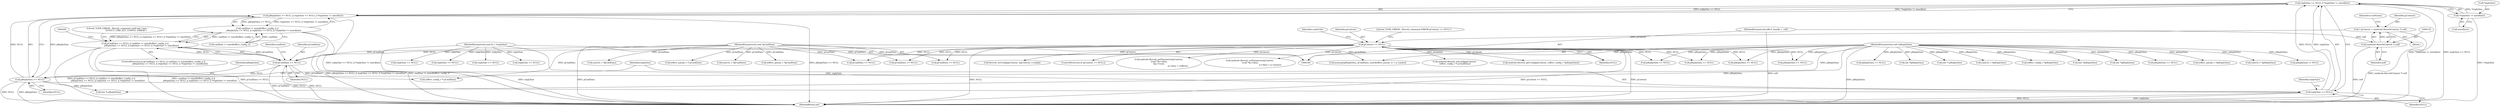 digraph "0_Android_aeea52da00d210587fb3ed895de3d5f2e0264c88_6@API" {
"1000182" [label="(Call,replySize == NULL || *replySize != sizeof(int))"];
"1000183" [label="(Call,replySize == NULL)"];
"1000111" [label="(MethodParameterIn,uint32_t *replySize)"];
"1000179" [label="(Call,pReplyData == NULL)"];
"1000112" [label="(MethodParameterIn,void *pReplyData)"];
"1000170" [label="(Call,pCmdData == NULL)"];
"1000110" [label="(MethodParameterIn,void *pCmdData)"];
"1000127" [label="(Call,pContext == NULL)"];
"1000115" [label="(Call,* pContext = (android::ReverbContext *) self)"];
"1000117" [label="(Call,(android::ReverbContext *) self)"];
"1000107" [label="(MethodParameterIn,effect_handle_t  self)"];
"1000186" [label="(Call,*replySize != sizeof(int))"];
"1000178" [label="(Call,pReplyData == NULL || replySize == NULL || *replySize != sizeof(int))"];
"1000173" [label="(Call,cmdSize != sizeof(effect_config_t) ||\n                    pReplyData == NULL || replySize == NULL || *replySize != sizeof(int))"];
"1000169" [label="(Call,pCmdData == NULL || cmdSize != sizeof(effect_config_t) ||\n                    pReplyData == NULL || replySize == NULL || *replySize != sizeof(int))"];
"1000183" [label="(Call,replySize == NULL)"];
"1000169" [label="(Call,pCmdData == NULL || cmdSize != sizeof(effect_config_t) ||\n                    pReplyData == NULL || replySize == NULL || *replySize != sizeof(int))"];
"1000172" [label="(Identifier,NULL)"];
"1000185" [label="(Identifier,NULL)"];
"1000392" [label="(Call,(effect_param_t *) pCmdData)"];
"1000199" [label="(Call,(int *) pReplyData)"];
"1000113" [label="(Block,)"];
"1000187" [label="(Call,*replySize)"];
"1000174" [label="(Call,cmdSize != sizeof(effect_config_t))"];
"1000115" [label="(Call,* pContext = (android::ReverbContext *) self)"];
"1000271" [label="(Call,pReplyData == NULL)"];
"1000431" [label="(Call,pReplyData == NULL)"];
"1000175" [label="(Identifier,cmdSize)"];
"1000126" [label="(ControlStructure,if (pContext == NULL))"];
"1000543" [label="(Call,pCmdData == NULL)"];
"1000178" [label="(Call,pReplyData == NULL || replySize == NULL || *replySize != sizeof(int))"];
"1000211" [label="(Call,pReplyData == NULL)"];
"1000146" [label="(Call,replySize == NULL)"];
"1000668" [label="(MethodReturn,int)"];
"1000193" [label="(Literal,\"\tLVM_ERROR : Reverb_command cmdCode Case: \"\n                         \"EFFECT_CMD_SET_CONFIG: ERROR\")"];
"1000410" [label="(Call,(int *)pReplyData)"];
"1000182" [label="(Call,replySize == NULL || *replySize != sizeof(int))"];
"1000179" [label="(Call,pReplyData == NULL)"];
"1000142" [label="(Call,pReplyData == NULL)"];
"1000327" [label="(Call,android::Reverb_getParameter(pContext,\n (void *)p->data,\n &p->vsize,\n                                                          p->data + voffset))"];
"1000181" [label="(Identifier,NULL)"];
"1000188" [label="(Identifier,replySize)"];
"1000171" [label="(Identifier,pCmdData)"];
"1000162" [label="(Call,(int *) pReplyData)"];
"1000608" [label="(Call,(uint32_t *)pReplyData)"];
"1000231" [label="(Call,(effect_config_t *)pReplyData)"];
"1000111" [label="(MethodParameterIn,uint32_t *replySize)"];
"1000110" [label="(MethodParameterIn,void *pCmdData)"];
"1000413" [label="(Call,android::Reverb_setParameter(pContext,\n (void *)p->data,\n                                                              p->data + p->psize))"];
"1000502" [label="(Call,pReplyData == NULL)"];
"1000253" [label="(Call,pCmdData == NULL)"];
"1000137" [label="(Identifier,cmdCode)"];
"1000202" [label="(Call,android::Reverb_setConfig(pContext,\n (effect_config_t *) pCmdData))"];
"1000459" [label="(Call,(int *)pReplyData)"];
"1000375" [label="(Call,replySize == NULL)"];
"1000572" [label="(Call,(uint32_t *)pCmdData)"];
"1000116" [label="(Identifier,pContext)"];
"1000107" [label="(MethodParameterIn,effect_handle_t  self)"];
"1000530" [label="(Call,(int *)pReplyData)"];
"1000168" [label="(ControlStructure,if (pCmdData == NULL || cmdSize != sizeof(effect_config_t) ||\n                    pReplyData == NULL || replySize == NULL || *replySize != sizeof(int)))"];
"1000189" [label="(Call,sizeof(int))"];
"1000371" [label="(Call,pReplyData == NULL)"];
"1000229" [label="(Call,android::Reverb_getConfig(pContext, (effect_config_t *)pReplyData))"];
"1000173" [label="(Call,cmdSize != sizeof(effect_config_t) ||\n                    pReplyData == NULL || replySize == NULL || *replySize != sizeof(int))"];
"1000170" [label="(Call,pCmdData == NULL)"];
"1000186" [label="(Call,*replySize != sizeof(int))"];
"1000304" [label="(Call,(effect_param_t *)pReplyData)"];
"1000124" [label="(Identifier,LvmStatus)"];
"1000117" [label="(Call,(android::ReverbContext *) self)"];
"1000359" [label="(Call,pCmdData == NULL)"];
"1000129" [label="(Identifier,NULL)"];
"1000180" [label="(Identifier,pReplyData)"];
"1000119" [label="(Identifier,self)"];
"1000248" [label="(Call,(effect_param_t *)pCmdData)"];
"1000275" [label="(Call,replySize == NULL)"];
"1000127" [label="(Call,pContext == NULL)"];
"1000599" [label="(Call,(uint32_t *)pReplyData)"];
"1000589" [label="(Call,(uint32_t *)pCmdData)"];
"1000559" [label="(Call,pReplyData != NULL)"];
"1000204" [label="(Call,(effect_config_t *) pCmdData)"];
"1000215" [label="(Call,replySize == NULL)"];
"1000293" [label="(Call,memcpy(pReplyData, pCmdData, sizeof(effect_param_t) + p->psize))"];
"1000112" [label="(MethodParameterIn,void *pReplyData)"];
"1000128" [label="(Identifier,pContext)"];
"1000132" [label="(Literal,\"\tLVM_ERROR : Reverb_command ERROR pContext == NULL\")"];
"1000236" [label="(Call,Reverb_setConfig(pContext, &pContext->config))"];
"1000184" [label="(Identifier,replySize)"];
"1000182" -> "1000178"  [label="AST: "];
"1000182" -> "1000183"  [label="CFG: "];
"1000182" -> "1000186"  [label="CFG: "];
"1000183" -> "1000182"  [label="AST: "];
"1000186" -> "1000182"  [label="AST: "];
"1000178" -> "1000182"  [label="CFG: "];
"1000182" -> "1000668"  [label="DDG: *replySize != sizeof(int)"];
"1000182" -> "1000668"  [label="DDG: replySize == NULL"];
"1000182" -> "1000178"  [label="DDG: replySize == NULL"];
"1000182" -> "1000178"  [label="DDG: *replySize != sizeof(int)"];
"1000183" -> "1000182"  [label="DDG: replySize"];
"1000183" -> "1000182"  [label="DDG: NULL"];
"1000186" -> "1000182"  [label="DDG: *replySize"];
"1000183" -> "1000185"  [label="CFG: "];
"1000184" -> "1000183"  [label="AST: "];
"1000185" -> "1000183"  [label="AST: "];
"1000188" -> "1000183"  [label="CFG: "];
"1000183" -> "1000668"  [label="DDG: NULL"];
"1000183" -> "1000668"  [label="DDG: replySize"];
"1000111" -> "1000183"  [label="DDG: replySize"];
"1000179" -> "1000183"  [label="DDG: NULL"];
"1000111" -> "1000106"  [label="AST: "];
"1000111" -> "1000668"  [label="DDG: replySize"];
"1000111" -> "1000146"  [label="DDG: replySize"];
"1000111" -> "1000215"  [label="DDG: replySize"];
"1000111" -> "1000275"  [label="DDG: replySize"];
"1000111" -> "1000375"  [label="DDG: replySize"];
"1000179" -> "1000178"  [label="AST: "];
"1000179" -> "1000181"  [label="CFG: "];
"1000180" -> "1000179"  [label="AST: "];
"1000181" -> "1000179"  [label="AST: "];
"1000184" -> "1000179"  [label="CFG: "];
"1000178" -> "1000179"  [label="CFG: "];
"1000179" -> "1000668"  [label="DDG: NULL"];
"1000179" -> "1000668"  [label="DDG: pReplyData"];
"1000179" -> "1000178"  [label="DDG: pReplyData"];
"1000179" -> "1000178"  [label="DDG: NULL"];
"1000112" -> "1000179"  [label="DDG: pReplyData"];
"1000170" -> "1000179"  [label="DDG: NULL"];
"1000179" -> "1000199"  [label="DDG: pReplyData"];
"1000112" -> "1000106"  [label="AST: "];
"1000112" -> "1000668"  [label="DDG: pReplyData"];
"1000112" -> "1000142"  [label="DDG: pReplyData"];
"1000112" -> "1000162"  [label="DDG: pReplyData"];
"1000112" -> "1000199"  [label="DDG: pReplyData"];
"1000112" -> "1000211"  [label="DDG: pReplyData"];
"1000112" -> "1000231"  [label="DDG: pReplyData"];
"1000112" -> "1000271"  [label="DDG: pReplyData"];
"1000112" -> "1000293"  [label="DDG: pReplyData"];
"1000112" -> "1000304"  [label="DDG: pReplyData"];
"1000112" -> "1000371"  [label="DDG: pReplyData"];
"1000112" -> "1000410"  [label="DDG: pReplyData"];
"1000112" -> "1000431"  [label="DDG: pReplyData"];
"1000112" -> "1000459"  [label="DDG: pReplyData"];
"1000112" -> "1000502"  [label="DDG: pReplyData"];
"1000112" -> "1000530"  [label="DDG: pReplyData"];
"1000112" -> "1000559"  [label="DDG: pReplyData"];
"1000112" -> "1000599"  [label="DDG: pReplyData"];
"1000112" -> "1000608"  [label="DDG: pReplyData"];
"1000170" -> "1000169"  [label="AST: "];
"1000170" -> "1000172"  [label="CFG: "];
"1000171" -> "1000170"  [label="AST: "];
"1000172" -> "1000170"  [label="AST: "];
"1000175" -> "1000170"  [label="CFG: "];
"1000169" -> "1000170"  [label="CFG: "];
"1000170" -> "1000668"  [label="DDG: NULL"];
"1000170" -> "1000668"  [label="DDG: pCmdData"];
"1000170" -> "1000169"  [label="DDG: pCmdData"];
"1000170" -> "1000169"  [label="DDG: NULL"];
"1000110" -> "1000170"  [label="DDG: pCmdData"];
"1000127" -> "1000170"  [label="DDG: NULL"];
"1000170" -> "1000204"  [label="DDG: pCmdData"];
"1000110" -> "1000106"  [label="AST: "];
"1000110" -> "1000668"  [label="DDG: pCmdData"];
"1000110" -> "1000204"  [label="DDG: pCmdData"];
"1000110" -> "1000248"  [label="DDG: pCmdData"];
"1000110" -> "1000253"  [label="DDG: pCmdData"];
"1000110" -> "1000293"  [label="DDG: pCmdData"];
"1000110" -> "1000359"  [label="DDG: pCmdData"];
"1000110" -> "1000392"  [label="DDG: pCmdData"];
"1000110" -> "1000543"  [label="DDG: pCmdData"];
"1000110" -> "1000572"  [label="DDG: pCmdData"];
"1000110" -> "1000589"  [label="DDG: pCmdData"];
"1000127" -> "1000126"  [label="AST: "];
"1000127" -> "1000129"  [label="CFG: "];
"1000128" -> "1000127"  [label="AST: "];
"1000129" -> "1000127"  [label="AST: "];
"1000132" -> "1000127"  [label="CFG: "];
"1000137" -> "1000127"  [label="CFG: "];
"1000127" -> "1000668"  [label="DDG: NULL"];
"1000127" -> "1000668"  [label="DDG: pContext == NULL"];
"1000127" -> "1000668"  [label="DDG: pContext"];
"1000115" -> "1000127"  [label="DDG: pContext"];
"1000127" -> "1000142"  [label="DDG: NULL"];
"1000127" -> "1000202"  [label="DDG: pContext"];
"1000127" -> "1000211"  [label="DDG: NULL"];
"1000127" -> "1000229"  [label="DDG: pContext"];
"1000127" -> "1000236"  [label="DDG: pContext"];
"1000127" -> "1000253"  [label="DDG: NULL"];
"1000127" -> "1000327"  [label="DDG: pContext"];
"1000127" -> "1000359"  [label="DDG: NULL"];
"1000127" -> "1000413"  [label="DDG: pContext"];
"1000127" -> "1000431"  [label="DDG: NULL"];
"1000127" -> "1000502"  [label="DDG: NULL"];
"1000127" -> "1000543"  [label="DDG: NULL"];
"1000115" -> "1000113"  [label="AST: "];
"1000115" -> "1000117"  [label="CFG: "];
"1000116" -> "1000115"  [label="AST: "];
"1000117" -> "1000115"  [label="AST: "];
"1000124" -> "1000115"  [label="CFG: "];
"1000115" -> "1000668"  [label="DDG: (android::ReverbContext *) self"];
"1000117" -> "1000115"  [label="DDG: self"];
"1000117" -> "1000119"  [label="CFG: "];
"1000118" -> "1000117"  [label="AST: "];
"1000119" -> "1000117"  [label="AST: "];
"1000117" -> "1000668"  [label="DDG: self"];
"1000107" -> "1000117"  [label="DDG: self"];
"1000107" -> "1000106"  [label="AST: "];
"1000107" -> "1000668"  [label="DDG: self"];
"1000186" -> "1000189"  [label="CFG: "];
"1000187" -> "1000186"  [label="AST: "];
"1000189" -> "1000186"  [label="AST: "];
"1000186" -> "1000668"  [label="DDG: *replySize"];
"1000178" -> "1000173"  [label="AST: "];
"1000173" -> "1000178"  [label="CFG: "];
"1000178" -> "1000668"  [label="DDG: replySize == NULL || *replySize != sizeof(int)"];
"1000178" -> "1000668"  [label="DDG: pReplyData == NULL"];
"1000178" -> "1000173"  [label="DDG: pReplyData == NULL"];
"1000178" -> "1000173"  [label="DDG: replySize == NULL || *replySize != sizeof(int)"];
"1000173" -> "1000169"  [label="AST: "];
"1000173" -> "1000174"  [label="CFG: "];
"1000174" -> "1000173"  [label="AST: "];
"1000169" -> "1000173"  [label="CFG: "];
"1000173" -> "1000668"  [label="DDG: pReplyData == NULL || replySize == NULL || *replySize != sizeof(int)"];
"1000173" -> "1000668"  [label="DDG: cmdSize != sizeof(effect_config_t)"];
"1000173" -> "1000169"  [label="DDG: cmdSize != sizeof(effect_config_t)"];
"1000173" -> "1000169"  [label="DDG: pReplyData == NULL || replySize == NULL || *replySize != sizeof(int)"];
"1000174" -> "1000173"  [label="DDG: cmdSize"];
"1000169" -> "1000168"  [label="AST: "];
"1000193" -> "1000169"  [label="CFG: "];
"1000200" -> "1000169"  [label="CFG: "];
"1000169" -> "1000668"  [label="DDG: pCmdData == NULL || cmdSize != sizeof(effect_config_t) ||\n                    pReplyData == NULL || replySize == NULL || *replySize != sizeof(int)"];
"1000169" -> "1000668"  [label="DDG: cmdSize != sizeof(effect_config_t) ||\n                    pReplyData == NULL || replySize == NULL || *replySize != sizeof(int)"];
"1000169" -> "1000668"  [label="DDG: pCmdData == NULL"];
}
